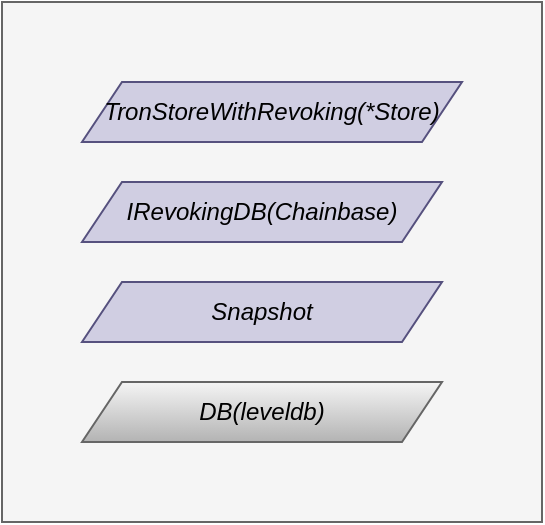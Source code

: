 <mxfile version="20.2.2" type="github">
  <diagram id="d-lJKOCr5DWwa61iQV_f" name="第 1 页">
    <mxGraphModel dx="946" dy="552" grid="1" gridSize="10" guides="1" tooltips="1" connect="1" arrows="1" fold="1" page="1" pageScale="1" pageWidth="827" pageHeight="1169" math="0" shadow="0">
      <root>
        <mxCell id="0" />
        <mxCell id="1" parent="0" />
        <mxCell id="2vb-Dao9h7jIGaz7qZgA-9" value="" style="rounded=0;whiteSpace=wrap;html=1;fillColor=#f5f5f5;fontColor=#333333;strokeColor=#666666;" parent="1" vertex="1">
          <mxGeometry x="200" y="310" width="270" height="260" as="geometry" />
        </mxCell>
        <mxCell id="2vb-Dao9h7jIGaz7qZgA-3" value="&lt;i&gt;TronStoreWithRevoking(*Store)&lt;/i&gt;" style="shape=parallelogram;perimeter=parallelogramPerimeter;whiteSpace=wrap;html=1;fixedSize=1;fillColor=#d0cee2;strokeColor=#56517e;" parent="1" vertex="1">
          <mxGeometry x="240" y="350" width="190" height="30" as="geometry" />
        </mxCell>
        <mxCell id="2vb-Dao9h7jIGaz7qZgA-4" value="&lt;i&gt;DB(leveldb)&lt;/i&gt;" style="shape=parallelogram;perimeter=parallelogramPerimeter;whiteSpace=wrap;html=1;fixedSize=1;fillColor=#f5f5f5;strokeColor=#666666;gradientColor=#b3b3b3;" parent="1" vertex="1">
          <mxGeometry x="240" y="500" width="180" height="30" as="geometry" />
        </mxCell>
        <mxCell id="2vb-Dao9h7jIGaz7qZgA-6" value="&lt;i&gt;IRevokingDB(Chainbase)&lt;/i&gt;" style="shape=parallelogram;perimeter=parallelogramPerimeter;whiteSpace=wrap;html=1;fixedSize=1;fillColor=#d0cee2;strokeColor=#56517e;" parent="1" vertex="1">
          <mxGeometry x="240" y="400" width="180" height="30" as="geometry" />
        </mxCell>
        <mxCell id="2vb-Dao9h7jIGaz7qZgA-7" value="&lt;i&gt;Snapshot&lt;/i&gt;" style="shape=parallelogram;perimeter=parallelogramPerimeter;whiteSpace=wrap;html=1;fixedSize=1;fillColor=#d0cee2;strokeColor=#56517e;" parent="1" vertex="1">
          <mxGeometry x="240" y="450" width="180" height="30" as="geometry" />
        </mxCell>
      </root>
    </mxGraphModel>
  </diagram>
</mxfile>
